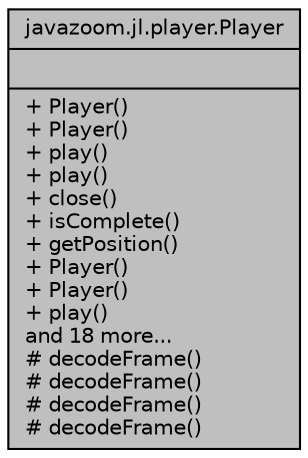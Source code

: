 digraph "javazoom.jl.player.Player"
{
 // LATEX_PDF_SIZE
  edge [fontname="Helvetica",fontsize="10",labelfontname="Helvetica",labelfontsize="10"];
  node [fontname="Helvetica",fontsize="10",shape=record];
  Node1 [label="{javazoom.jl.player.Player\n||+ Player()\l+ Player()\l+ play()\l+ play()\l+ close()\l+ isComplete()\l+ getPosition()\l+ Player()\l+ Player()\l+ play()\land 18 more...\l# decodeFrame()\l# decodeFrame()\l# decodeFrame()\l# decodeFrame()\l}",height=0.2,width=0.4,color="black", fillcolor="grey75", style="filled", fontcolor="black",tooltip=" "];
}
